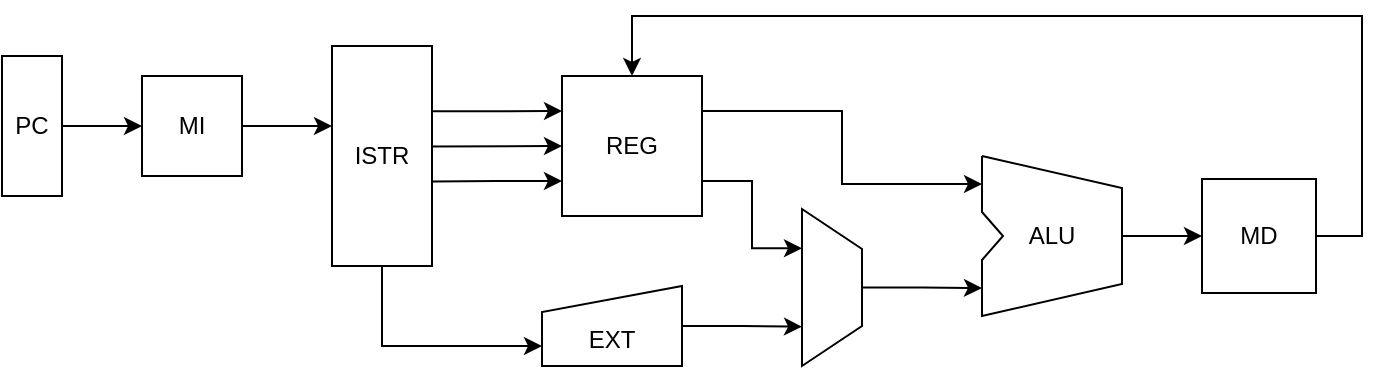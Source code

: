 <mxfile>
    <diagram id="3HhulKD6WrPXLrxBYL3U" name="Pagina-1">
        <mxGraphModel dx="306" dy="2563" grid="1" gridSize="10" guides="1" tooltips="1" connect="1" arrows="1" fold="1" page="1" pageScale="1" pageWidth="827" pageHeight="1169" math="0" shadow="0">
            <root>
                <mxCell id="0"/>
                <mxCell id="1" parent="0"/>
                <mxCell id="2" style="edgeStyle=orthogonalEdgeStyle;rounded=0;html=1;exitX=0.5;exitY=0;exitDx=0;exitDy=0;entryX=0;entryY=0.5;entryDx=0;entryDy=0;startArrow=none;startFill=0;endArrow=classic;endFill=1;fontSize=12;" parent="1" source="3" target="5" edge="1">
                    <mxGeometry relative="1" as="geometry"/>
                </mxCell>
                <mxCell id="3" value="PC" style="rounded=0;whiteSpace=wrap;html=1;direction=south;fontSize=12;" parent="1" vertex="1">
                    <mxGeometry x="40" y="-2220" width="30" height="70" as="geometry"/>
                </mxCell>
                <mxCell id="4" style="edgeStyle=none;rounded=0;html=1;exitX=1;exitY=0.5;exitDx=0;exitDy=0;entryX=0.364;entryY=1;entryDx=0;entryDy=0;sourcePerimeterSpacing=-2;targetPerimeterSpacing=2;entryPerimeter=0;fontSize=12;" parent="1" source="5" target="13" edge="1">
                    <mxGeometry relative="1" as="geometry"/>
                </mxCell>
                <mxCell id="5" value="MI" style="whiteSpace=wrap;html=1;aspect=fixed;fontSize=12;" parent="1" vertex="1">
                    <mxGeometry x="110" y="-2210" width="50" height="50" as="geometry"/>
                </mxCell>
                <mxCell id="6" style="edgeStyle=orthogonalEdgeStyle;html=1;exitX=1;exitY=0.25;exitDx=0;exitDy=0;entryX=0;entryY=0.175;entryDx=0;entryDy=0;entryPerimeter=0;rounded=0;fontSize=12;" parent="1" source="7" target="15" edge="1">
                    <mxGeometry relative="1" as="geometry">
                        <mxPoint x="430" y="-2175" as="targetPoint"/>
                    </mxGeometry>
                </mxCell>
                <mxCell id="19" style="edgeStyle=orthogonalEdgeStyle;html=1;exitX=1;exitY=0.75;exitDx=0;exitDy=0;entryX=0.25;entryY=1;entryDx=0;entryDy=0;rounded=0;" parent="1" source="7" target="22" edge="1">
                    <mxGeometry relative="1" as="geometry">
                        <mxPoint x="430" y="-2109.75" as="targetPoint"/>
                    </mxGeometry>
                </mxCell>
                <mxCell id="25" style="edgeStyle=orthogonalEdgeStyle;rounded=0;html=1;exitX=0;exitY=0.75;exitDx=0;exitDy=0;entryX=0.616;entryY=-0.007;entryDx=0;entryDy=0;entryPerimeter=0;startArrow=classic;startFill=1;endArrow=none;endFill=0;" parent="1" source="7" target="13" edge="1">
                    <mxGeometry relative="1" as="geometry"/>
                </mxCell>
                <mxCell id="7" value="REG" style="whiteSpace=wrap;html=1;aspect=fixed;fontSize=12;" parent="1" vertex="1">
                    <mxGeometry x="320" y="-2210" width="70" height="70" as="geometry"/>
                </mxCell>
                <mxCell id="8" style="edgeStyle=orthogonalEdgeStyle;html=1;exitX=1;exitY=0.5;exitDx=0;exitDy=0;entryX=0.75;entryY=1;entryDx=0;entryDy=0;rounded=0;fontSize=12;" parent="1" source="9" target="22" edge="1">
                    <mxGeometry relative="1" as="geometry">
                        <mxPoint x="430" y="-2075.25" as="targetPoint"/>
                    </mxGeometry>
                </mxCell>
                <mxCell id="9" value="EXT" style="shape=manualInput;whiteSpace=wrap;html=1;size=13;verticalAlign=middle;labelPosition=center;verticalLabelPosition=middle;align=center;spacingBottom=-5;spacingTop=9;fontSize=12;" parent="1" vertex="1">
                    <mxGeometry x="310" y="-2105" width="70" height="40" as="geometry"/>
                </mxCell>
                <mxCell id="10" style="edgeStyle=none;rounded=0;html=1;exitX=0.297;exitY=0.004;exitDx=0;exitDy=0;entryX=0;entryY=0.25;entryDx=0;entryDy=0;sourcePerimeterSpacing=-2;targetPerimeterSpacing=2;exitPerimeter=0;fontSize=12;" parent="1" source="13" target="7" edge="1">
                    <mxGeometry relative="1" as="geometry"/>
                </mxCell>
                <mxCell id="11" style="edgeStyle=none;rounded=0;html=1;exitX=0.457;exitY=0.015;exitDx=0;exitDy=0;sourcePerimeterSpacing=-2;targetPerimeterSpacing=2;exitPerimeter=0;entryX=0;entryY=0.5;entryDx=0;entryDy=0;fontSize=12;" parent="1" source="13" target="7" edge="1">
                    <mxGeometry relative="1" as="geometry">
                        <mxPoint x="230" y="-2175" as="targetPoint"/>
                        <Array as="points"/>
                    </mxGeometry>
                </mxCell>
                <mxCell id="26" style="edgeStyle=orthogonalEdgeStyle;rounded=0;html=1;exitX=1;exitY=0.5;exitDx=0;exitDy=0;entryX=0;entryY=0.75;entryDx=0;entryDy=0;startArrow=none;startFill=0;endArrow=classic;endFill=1;" parent="1" source="13" target="9" edge="1">
                    <mxGeometry relative="1" as="geometry"/>
                </mxCell>
                <mxCell id="13" value="ISTR" style="rounded=0;whiteSpace=wrap;html=1;direction=south;fontSize=12;" parent="1" vertex="1">
                    <mxGeometry x="205" y="-2225" width="50" height="110" as="geometry"/>
                </mxCell>
                <mxCell id="14" style="edgeStyle=orthogonalEdgeStyle;rounded=0;html=1;exitX=1;exitY=0.5;exitDx=0;exitDy=0;exitPerimeter=0;startArrow=none;startFill=0;endArrow=classic;endFill=1;entryX=0;entryY=0.5;entryDx=0;entryDy=0;fontSize=12;" parent="1" source="15" target="17" edge="1">
                    <mxGeometry relative="1" as="geometry">
                        <mxPoint x="560" y="-2114.8" as="targetPoint"/>
                    </mxGeometry>
                </mxCell>
                <mxCell id="15" value="ALU" style="shape=stencil(rZTdDoIgGIavhtOmMKvTRnXUaRdAislUcEh/dx+CtvzBFbU5t+995eEFPgEI1xmpKIABJyUFaAsg3ByO+q2lm63DILB1NqhJXdFYWfFKJCOnglqnVlLk9MYS1Y5hPKOSqcZFOxBs9DfNg/CJxPlZigtPekZnV6QhjIzOLsW1yX63k7SxHr0KwP0MoGD8DfBaWYv4B2PtwegTXkR/xDLyWEjUQ0Q/h0AeIb44UoS1PuoXozqaDOFUSDrTfSkrCtvKM7M6WnQ6Tuc5qWaYIxbCseBc/3JM8HoSq31NJowr5xYuwtXsOXwGWUMPSDiAOBBmC8YrNbK9rYzwBA==);whiteSpace=wrap;html=1;fontSize=12;" parent="1" vertex="1">
                    <mxGeometry x="530" y="-2170" width="70" height="80" as="geometry"/>
                </mxCell>
                <mxCell id="16" style="edgeStyle=orthogonalEdgeStyle;rounded=0;html=1;exitX=1;exitY=0.5;exitDx=0;exitDy=0;entryX=0.5;entryY=0;entryDx=0;entryDy=0;fontSize=12;" parent="1" source="17" target="7" edge="1">
                    <mxGeometry relative="1" as="geometry">
                        <Array as="points">
                            <mxPoint x="720" y="-2130"/>
                            <mxPoint x="720" y="-2240"/>
                            <mxPoint x="355" y="-2240"/>
                        </Array>
                    </mxGeometry>
                </mxCell>
                <mxCell id="17" value="MD" style="whiteSpace=wrap;html=1;aspect=fixed;fontSize=12;" parent="1" vertex="1">
                    <mxGeometry x="640" y="-2158.5" width="57" height="57" as="geometry"/>
                </mxCell>
                <mxCell id="23" style="edgeStyle=orthogonalEdgeStyle;rounded=0;html=1;exitX=0.5;exitY=0;exitDx=0;exitDy=0;entryX=0;entryY=0.825;entryDx=0;entryDy=0;entryPerimeter=0;" parent="1" source="22" target="15" edge="1">
                    <mxGeometry relative="1" as="geometry"/>
                </mxCell>
                <mxCell id="22" value="" style="shape=trapezoid;perimeter=trapezoidPerimeter;whiteSpace=wrap;html=1;fixedSize=1;direction=south;" parent="1" vertex="1">
                    <mxGeometry x="440" y="-2143.5" width="30" height="78.5" as="geometry"/>
                </mxCell>
            </root>
        </mxGraphModel>
    </diagram>
</mxfile>